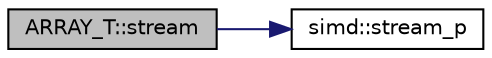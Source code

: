 digraph "ARRAY_T::stream"
{
 // LATEX_PDF_SIZE
  edge [fontname="Helvetica",fontsize="10",labelfontname="Helvetica",labelfontsize="10"];
  node [fontname="Helvetica",fontsize="10",shape=record];
  rankdir="LR";
  Node1 [label="ARRAY_T::stream",height=0.2,width=0.4,color="black", fillcolor="grey75", style="filled", fontcolor="black",tooltip=" "];
  Node1 -> Node2 [color="midnightblue",fontsize="10",style="solid",fontname="Helvetica"];
  Node2 [label="simd::stream_p",height=0.2,width=0.4,color="black", fillcolor="white", style="filled",URL="$group__SIMD.html#ga0d3939be7f51226325d16db96b467037",tooltip=" "];
}
